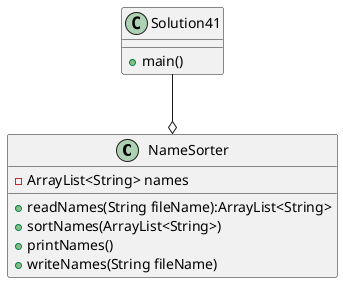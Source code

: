 @startuml
'https://plantuml.com/sequence-diagram
class NameSorter{
    -ArrayList<String> names
    +readNames(String fileName):ArrayList<String>
    +sortNames(ArrayList<String>)
    +printNames()
    +writeNames(String fileName)
}
class Solution41{
    +main()
    ' intit name list
    'store values from readNames() in name list
    'Sort the name list
    'Use writeNames
}
Solution41 --o NameSorter

@enduml
